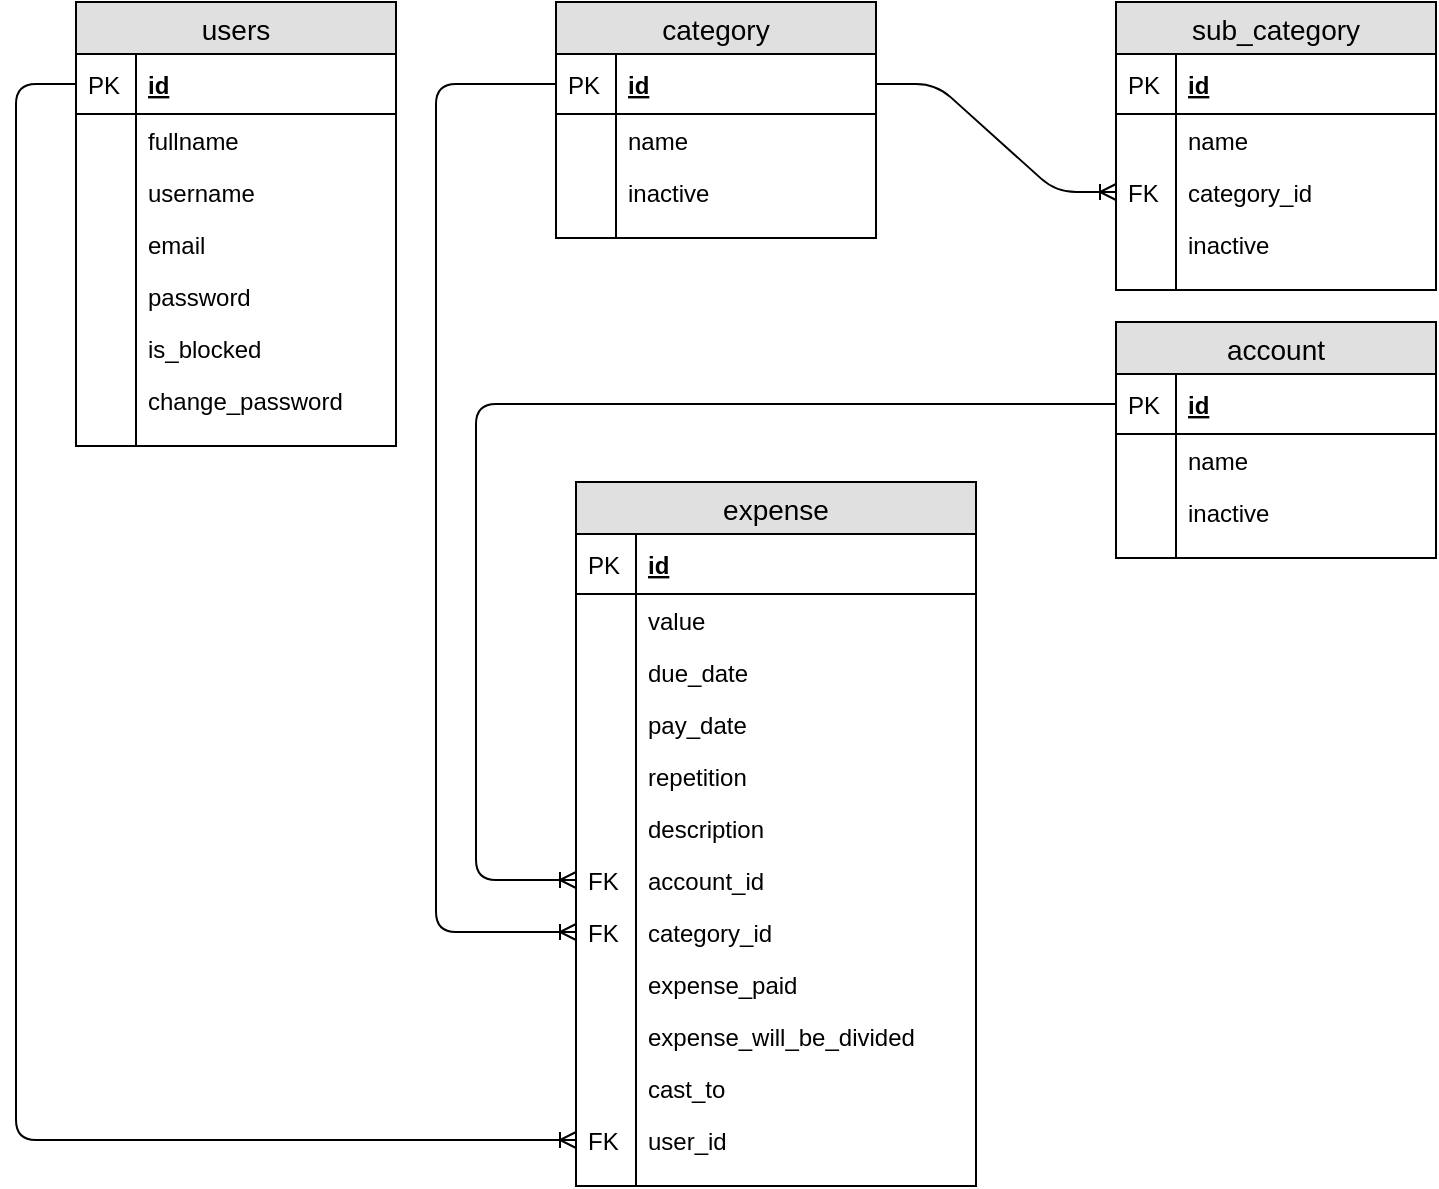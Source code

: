 <mxfile version="12.5.1" type="device"><diagram name="Page-1" id="2ca16b54-16f6-2749-3443-fa8db7711227"><mxGraphModel dx="1422" dy="794" grid="1" gridSize="10" guides="1" tooltips="1" connect="1" arrows="1" fold="1" page="1" pageScale="1" pageWidth="1100" pageHeight="850" background="#ffffff" math="0" shadow="0"><root><mxCell id="0"/><mxCell id="1" parent="0"/><mxCell id="CyD0DCaUjsTT8ds9K2TB-15" value="users" style="swimlane;fontStyle=0;childLayout=stackLayout;horizontal=1;startSize=26;fillColor=#e0e0e0;horizontalStack=0;resizeParent=1;resizeParentMax=0;resizeLast=0;collapsible=1;marginBottom=0;swimlaneFillColor=#ffffff;align=center;fontSize=14;" vertex="1" parent="1"><mxGeometry x="80" y="40" width="160" height="222" as="geometry"/></mxCell><mxCell id="CyD0DCaUjsTT8ds9K2TB-16" value="id" style="shape=partialRectangle;top=0;left=0;right=0;bottom=1;align=left;verticalAlign=middle;fillColor=none;spacingLeft=34;spacingRight=4;overflow=hidden;rotatable=0;points=[[0,0.5],[1,0.5]];portConstraint=eastwest;dropTarget=0;fontStyle=5;fontSize=12;" vertex="1" parent="CyD0DCaUjsTT8ds9K2TB-15"><mxGeometry y="26" width="160" height="30" as="geometry"/></mxCell><mxCell id="CyD0DCaUjsTT8ds9K2TB-17" value="PK" style="shape=partialRectangle;top=0;left=0;bottom=0;fillColor=none;align=left;verticalAlign=middle;spacingLeft=4;spacingRight=4;overflow=hidden;rotatable=0;points=[];portConstraint=eastwest;part=1;fontSize=12;" vertex="1" connectable="0" parent="CyD0DCaUjsTT8ds9K2TB-16"><mxGeometry width="30" height="30" as="geometry"/></mxCell><mxCell id="CyD0DCaUjsTT8ds9K2TB-18" value="fullname" style="shape=partialRectangle;top=0;left=0;right=0;bottom=0;align=left;verticalAlign=top;fillColor=none;spacingLeft=34;spacingRight=4;overflow=hidden;rotatable=0;points=[[0,0.5],[1,0.5]];portConstraint=eastwest;dropTarget=0;fontSize=12;" vertex="1" parent="CyD0DCaUjsTT8ds9K2TB-15"><mxGeometry y="56" width="160" height="26" as="geometry"/></mxCell><mxCell id="CyD0DCaUjsTT8ds9K2TB-19" value="" style="shape=partialRectangle;top=0;left=0;bottom=0;fillColor=none;align=left;verticalAlign=top;spacingLeft=4;spacingRight=4;overflow=hidden;rotatable=0;points=[];portConstraint=eastwest;part=1;fontSize=12;" vertex="1" connectable="0" parent="CyD0DCaUjsTT8ds9K2TB-18"><mxGeometry width="30" height="26" as="geometry"/></mxCell><mxCell id="CyD0DCaUjsTT8ds9K2TB-20" value="username" style="shape=partialRectangle;top=0;left=0;right=0;bottom=0;align=left;verticalAlign=top;fillColor=none;spacingLeft=34;spacingRight=4;overflow=hidden;rotatable=0;points=[[0,0.5],[1,0.5]];portConstraint=eastwest;dropTarget=0;fontSize=12;" vertex="1" parent="CyD0DCaUjsTT8ds9K2TB-15"><mxGeometry y="82" width="160" height="26" as="geometry"/></mxCell><mxCell id="CyD0DCaUjsTT8ds9K2TB-21" value="" style="shape=partialRectangle;top=0;left=0;bottom=0;fillColor=none;align=left;verticalAlign=top;spacingLeft=4;spacingRight=4;overflow=hidden;rotatable=0;points=[];portConstraint=eastwest;part=1;fontSize=12;" vertex="1" connectable="0" parent="CyD0DCaUjsTT8ds9K2TB-20"><mxGeometry width="30" height="26" as="geometry"/></mxCell><mxCell id="CyD0DCaUjsTT8ds9K2TB-22" value="email" style="shape=partialRectangle;top=0;left=0;right=0;bottom=0;align=left;verticalAlign=top;fillColor=none;spacingLeft=34;spacingRight=4;overflow=hidden;rotatable=0;points=[[0,0.5],[1,0.5]];portConstraint=eastwest;dropTarget=0;fontSize=12;" vertex="1" parent="CyD0DCaUjsTT8ds9K2TB-15"><mxGeometry y="108" width="160" height="26" as="geometry"/></mxCell><mxCell id="CyD0DCaUjsTT8ds9K2TB-23" value="" style="shape=partialRectangle;top=0;left=0;bottom=0;fillColor=none;align=left;verticalAlign=top;spacingLeft=4;spacingRight=4;overflow=hidden;rotatable=0;points=[];portConstraint=eastwest;part=1;fontSize=12;" vertex="1" connectable="0" parent="CyD0DCaUjsTT8ds9K2TB-22"><mxGeometry width="30" height="26" as="geometry"/></mxCell><mxCell id="CyD0DCaUjsTT8ds9K2TB-32" value="password" style="shape=partialRectangle;top=0;left=0;right=0;bottom=0;align=left;verticalAlign=top;fillColor=none;spacingLeft=34;spacingRight=4;overflow=hidden;rotatable=0;points=[[0,0.5],[1,0.5]];portConstraint=eastwest;dropTarget=0;fontSize=12;" vertex="1" parent="CyD0DCaUjsTT8ds9K2TB-15"><mxGeometry y="134" width="160" height="26" as="geometry"/></mxCell><mxCell id="CyD0DCaUjsTT8ds9K2TB-33" value="" style="shape=partialRectangle;top=0;left=0;bottom=0;fillColor=none;align=left;verticalAlign=top;spacingLeft=4;spacingRight=4;overflow=hidden;rotatable=0;points=[];portConstraint=eastwest;part=1;fontSize=12;" vertex="1" connectable="0" parent="CyD0DCaUjsTT8ds9K2TB-32"><mxGeometry width="30" height="26" as="geometry"/></mxCell><mxCell id="CyD0DCaUjsTT8ds9K2TB-34" value="is_blocked" style="shape=partialRectangle;top=0;left=0;right=0;bottom=0;align=left;verticalAlign=top;fillColor=none;spacingLeft=34;spacingRight=4;overflow=hidden;rotatable=0;points=[[0,0.5],[1,0.5]];portConstraint=eastwest;dropTarget=0;fontSize=12;" vertex="1" parent="CyD0DCaUjsTT8ds9K2TB-15"><mxGeometry y="160" width="160" height="26" as="geometry"/></mxCell><mxCell id="CyD0DCaUjsTT8ds9K2TB-35" value="" style="shape=partialRectangle;top=0;left=0;bottom=0;fillColor=none;align=left;verticalAlign=top;spacingLeft=4;spacingRight=4;overflow=hidden;rotatable=0;points=[];portConstraint=eastwest;part=1;fontSize=12;" vertex="1" connectable="0" parent="CyD0DCaUjsTT8ds9K2TB-34"><mxGeometry width="30" height="26" as="geometry"/></mxCell><mxCell id="CyD0DCaUjsTT8ds9K2TB-36" value="change_password" style="shape=partialRectangle;top=0;left=0;right=0;bottom=0;align=left;verticalAlign=top;fillColor=none;spacingLeft=34;spacingRight=4;overflow=hidden;rotatable=0;points=[[0,0.5],[1,0.5]];portConstraint=eastwest;dropTarget=0;fontSize=12;" vertex="1" parent="CyD0DCaUjsTT8ds9K2TB-15"><mxGeometry y="186" width="160" height="26" as="geometry"/></mxCell><mxCell id="CyD0DCaUjsTT8ds9K2TB-37" value="" style="shape=partialRectangle;top=0;left=0;bottom=0;fillColor=none;align=left;verticalAlign=top;spacingLeft=4;spacingRight=4;overflow=hidden;rotatable=0;points=[];portConstraint=eastwest;part=1;fontSize=12;" vertex="1" connectable="0" parent="CyD0DCaUjsTT8ds9K2TB-36"><mxGeometry width="30" height="26" as="geometry"/></mxCell><mxCell id="CyD0DCaUjsTT8ds9K2TB-24" value="" style="shape=partialRectangle;top=0;left=0;right=0;bottom=0;align=left;verticalAlign=top;fillColor=none;spacingLeft=34;spacingRight=4;overflow=hidden;rotatable=0;points=[[0,0.5],[1,0.5]];portConstraint=eastwest;dropTarget=0;fontSize=12;" vertex="1" parent="CyD0DCaUjsTT8ds9K2TB-15"><mxGeometry y="212" width="160" height="10" as="geometry"/></mxCell><mxCell id="CyD0DCaUjsTT8ds9K2TB-25" value="" style="shape=partialRectangle;top=0;left=0;bottom=0;fillColor=none;align=left;verticalAlign=top;spacingLeft=4;spacingRight=4;overflow=hidden;rotatable=0;points=[];portConstraint=eastwest;part=1;fontSize=12;" vertex="1" connectable="0" parent="CyD0DCaUjsTT8ds9K2TB-24"><mxGeometry width="30" height="10" as="geometry"/></mxCell><mxCell id="CyD0DCaUjsTT8ds9K2TB-38" value="category" style="swimlane;fontStyle=0;childLayout=stackLayout;horizontal=1;startSize=26;fillColor=#e0e0e0;horizontalStack=0;resizeParent=1;resizeParentMax=0;resizeLast=0;collapsible=1;marginBottom=0;swimlaneFillColor=#ffffff;align=center;fontSize=14;" vertex="1" parent="1"><mxGeometry x="320" y="40" width="160" height="118" as="geometry"/></mxCell><mxCell id="CyD0DCaUjsTT8ds9K2TB-39" value="id" style="shape=partialRectangle;top=0;left=0;right=0;bottom=1;align=left;verticalAlign=middle;fillColor=none;spacingLeft=34;spacingRight=4;overflow=hidden;rotatable=0;points=[[0,0.5],[1,0.5]];portConstraint=eastwest;dropTarget=0;fontStyle=5;fontSize=12;" vertex="1" parent="CyD0DCaUjsTT8ds9K2TB-38"><mxGeometry y="26" width="160" height="30" as="geometry"/></mxCell><mxCell id="CyD0DCaUjsTT8ds9K2TB-40" value="PK" style="shape=partialRectangle;top=0;left=0;bottom=0;fillColor=none;align=left;verticalAlign=middle;spacingLeft=4;spacingRight=4;overflow=hidden;rotatable=0;points=[];portConstraint=eastwest;part=1;fontSize=12;" vertex="1" connectable="0" parent="CyD0DCaUjsTT8ds9K2TB-39"><mxGeometry width="30" height="30" as="geometry"/></mxCell><mxCell id="CyD0DCaUjsTT8ds9K2TB-41" value="name" style="shape=partialRectangle;top=0;left=0;right=0;bottom=0;align=left;verticalAlign=top;fillColor=none;spacingLeft=34;spacingRight=4;overflow=hidden;rotatable=0;points=[[0,0.5],[1,0.5]];portConstraint=eastwest;dropTarget=0;fontSize=12;" vertex="1" parent="CyD0DCaUjsTT8ds9K2TB-38"><mxGeometry y="56" width="160" height="26" as="geometry"/></mxCell><mxCell id="CyD0DCaUjsTT8ds9K2TB-42" value="" style="shape=partialRectangle;top=0;left=0;bottom=0;fillColor=none;align=left;verticalAlign=top;spacingLeft=4;spacingRight=4;overflow=hidden;rotatable=0;points=[];portConstraint=eastwest;part=1;fontSize=12;" vertex="1" connectable="0" parent="CyD0DCaUjsTT8ds9K2TB-41"><mxGeometry width="30" height="26" as="geometry"/></mxCell><mxCell id="CyD0DCaUjsTT8ds9K2TB-73" value="inactive" style="shape=partialRectangle;top=0;left=0;right=0;bottom=0;align=left;verticalAlign=top;fillColor=none;spacingLeft=34;spacingRight=4;overflow=hidden;rotatable=0;points=[[0,0.5],[1,0.5]];portConstraint=eastwest;dropTarget=0;fontSize=12;" vertex="1" parent="CyD0DCaUjsTT8ds9K2TB-38"><mxGeometry y="82" width="160" height="26" as="geometry"/></mxCell><mxCell id="CyD0DCaUjsTT8ds9K2TB-74" value="" style="shape=partialRectangle;top=0;left=0;bottom=0;fillColor=none;align=left;verticalAlign=top;spacingLeft=4;spacingRight=4;overflow=hidden;rotatable=0;points=[];portConstraint=eastwest;part=1;fontSize=12;" vertex="1" connectable="0" parent="CyD0DCaUjsTT8ds9K2TB-73"><mxGeometry width="30" height="26" as="geometry"/></mxCell><mxCell id="CyD0DCaUjsTT8ds9K2TB-47" value="" style="shape=partialRectangle;top=0;left=0;right=0;bottom=0;align=left;verticalAlign=top;fillColor=none;spacingLeft=34;spacingRight=4;overflow=hidden;rotatable=0;points=[[0,0.5],[1,0.5]];portConstraint=eastwest;dropTarget=0;fontSize=12;" vertex="1" parent="CyD0DCaUjsTT8ds9K2TB-38"><mxGeometry y="108" width="160" height="10" as="geometry"/></mxCell><mxCell id="CyD0DCaUjsTT8ds9K2TB-48" value="" style="shape=partialRectangle;top=0;left=0;bottom=0;fillColor=none;align=left;verticalAlign=top;spacingLeft=4;spacingRight=4;overflow=hidden;rotatable=0;points=[];portConstraint=eastwest;part=1;fontSize=12;" vertex="1" connectable="0" parent="CyD0DCaUjsTT8ds9K2TB-47"><mxGeometry width="30" height="10" as="geometry"/></mxCell><mxCell id="CyD0DCaUjsTT8ds9K2TB-49" value="sub_category" style="swimlane;fontStyle=0;childLayout=stackLayout;horizontal=1;startSize=26;fillColor=#e0e0e0;horizontalStack=0;resizeParent=1;resizeParentMax=0;resizeLast=0;collapsible=1;marginBottom=0;swimlaneFillColor=#ffffff;align=center;fontSize=14;" vertex="1" parent="1"><mxGeometry x="600" y="40" width="160" height="144" as="geometry"/></mxCell><mxCell id="CyD0DCaUjsTT8ds9K2TB-50" value="id" style="shape=partialRectangle;top=0;left=0;right=0;bottom=1;align=left;verticalAlign=middle;fillColor=none;spacingLeft=34;spacingRight=4;overflow=hidden;rotatable=0;points=[[0,0.5],[1,0.5]];portConstraint=eastwest;dropTarget=0;fontStyle=5;fontSize=12;" vertex="1" parent="CyD0DCaUjsTT8ds9K2TB-49"><mxGeometry y="26" width="160" height="30" as="geometry"/></mxCell><mxCell id="CyD0DCaUjsTT8ds9K2TB-51" value="PK" style="shape=partialRectangle;top=0;left=0;bottom=0;fillColor=none;align=left;verticalAlign=middle;spacingLeft=4;spacingRight=4;overflow=hidden;rotatable=0;points=[];portConstraint=eastwest;part=1;fontSize=12;" vertex="1" connectable="0" parent="CyD0DCaUjsTT8ds9K2TB-50"><mxGeometry width="30" height="30" as="geometry"/></mxCell><mxCell id="CyD0DCaUjsTT8ds9K2TB-52" value="name" style="shape=partialRectangle;top=0;left=0;right=0;bottom=0;align=left;verticalAlign=top;fillColor=none;spacingLeft=34;spacingRight=4;overflow=hidden;rotatable=0;points=[[0,0.5],[1,0.5]];portConstraint=eastwest;dropTarget=0;fontSize=12;" vertex="1" parent="CyD0DCaUjsTT8ds9K2TB-49"><mxGeometry y="56" width="160" height="26" as="geometry"/></mxCell><mxCell id="CyD0DCaUjsTT8ds9K2TB-53" value="" style="shape=partialRectangle;top=0;left=0;bottom=0;fillColor=none;align=left;verticalAlign=top;spacingLeft=4;spacingRight=4;overflow=hidden;rotatable=0;points=[];portConstraint=eastwest;part=1;fontSize=12;" vertex="1" connectable="0" parent="CyD0DCaUjsTT8ds9K2TB-52"><mxGeometry width="30" height="26" as="geometry"/></mxCell><mxCell id="CyD0DCaUjsTT8ds9K2TB-54" value="category_id" style="shape=partialRectangle;top=0;left=0;right=0;bottom=0;align=left;verticalAlign=top;fillColor=none;spacingLeft=34;spacingRight=4;overflow=hidden;rotatable=0;points=[[0,0.5],[1,0.5]];portConstraint=eastwest;dropTarget=0;fontSize=12;" vertex="1" parent="CyD0DCaUjsTT8ds9K2TB-49"><mxGeometry y="82" width="160" height="26" as="geometry"/></mxCell><mxCell id="CyD0DCaUjsTT8ds9K2TB-55" value="FK" style="shape=partialRectangle;top=0;left=0;bottom=0;fillColor=none;align=left;verticalAlign=top;spacingLeft=4;spacingRight=4;overflow=hidden;rotatable=0;points=[];portConstraint=eastwest;part=1;fontSize=12;" vertex="1" connectable="0" parent="CyD0DCaUjsTT8ds9K2TB-54"><mxGeometry width="30" height="26" as="geometry"/></mxCell><mxCell id="CyD0DCaUjsTT8ds9K2TB-75" value="inactive" style="shape=partialRectangle;top=0;left=0;right=0;bottom=0;align=left;verticalAlign=top;fillColor=none;spacingLeft=34;spacingRight=4;overflow=hidden;rotatable=0;points=[[0,0.5],[1,0.5]];portConstraint=eastwest;dropTarget=0;fontSize=12;" vertex="1" parent="CyD0DCaUjsTT8ds9K2TB-49"><mxGeometry y="108" width="160" height="26" as="geometry"/></mxCell><mxCell id="CyD0DCaUjsTT8ds9K2TB-76" value="" style="shape=partialRectangle;top=0;left=0;bottom=0;fillColor=none;align=left;verticalAlign=top;spacingLeft=4;spacingRight=4;overflow=hidden;rotatable=0;points=[];portConstraint=eastwest;part=1;fontSize=12;" vertex="1" connectable="0" parent="CyD0DCaUjsTT8ds9K2TB-75"><mxGeometry width="30" height="26" as="geometry"/></mxCell><mxCell id="CyD0DCaUjsTT8ds9K2TB-58" value="" style="shape=partialRectangle;top=0;left=0;right=0;bottom=0;align=left;verticalAlign=top;fillColor=none;spacingLeft=34;spacingRight=4;overflow=hidden;rotatable=0;points=[[0,0.5],[1,0.5]];portConstraint=eastwest;dropTarget=0;fontSize=12;" vertex="1" parent="CyD0DCaUjsTT8ds9K2TB-49"><mxGeometry y="134" width="160" height="10" as="geometry"/></mxCell><mxCell id="CyD0DCaUjsTT8ds9K2TB-59" value="" style="shape=partialRectangle;top=0;left=0;bottom=0;fillColor=none;align=left;verticalAlign=top;spacingLeft=4;spacingRight=4;overflow=hidden;rotatable=0;points=[];portConstraint=eastwest;part=1;fontSize=12;" vertex="1" connectable="0" parent="CyD0DCaUjsTT8ds9K2TB-58"><mxGeometry width="30" height="10" as="geometry"/></mxCell><mxCell id="CyD0DCaUjsTT8ds9K2TB-61" value="" style="edgeStyle=entityRelationEdgeStyle;fontSize=12;html=1;endArrow=ERoneToMany;entryX=0;entryY=0.5;entryDx=0;entryDy=0;exitX=1;exitY=0.5;exitDx=0;exitDy=0;" edge="1" parent="1" source="CyD0DCaUjsTT8ds9K2TB-39" target="CyD0DCaUjsTT8ds9K2TB-54"><mxGeometry width="100" height="100" relative="1" as="geometry"><mxPoint x="40" y="390" as="sourcePoint"/><mxPoint x="140" y="290" as="targetPoint"/></mxGeometry></mxCell><mxCell id="CyD0DCaUjsTT8ds9K2TB-62" value="account" style="swimlane;fontStyle=0;childLayout=stackLayout;horizontal=1;startSize=26;fillColor=#e0e0e0;horizontalStack=0;resizeParent=1;resizeParentMax=0;resizeLast=0;collapsible=1;marginBottom=0;swimlaneFillColor=#ffffff;align=center;fontSize=14;" vertex="1" parent="1"><mxGeometry x="600" y="200" width="160" height="118" as="geometry"/></mxCell><mxCell id="CyD0DCaUjsTT8ds9K2TB-63" value="id" style="shape=partialRectangle;top=0;left=0;right=0;bottom=1;align=left;verticalAlign=middle;fillColor=none;spacingLeft=34;spacingRight=4;overflow=hidden;rotatable=0;points=[[0,0.5],[1,0.5]];portConstraint=eastwest;dropTarget=0;fontStyle=5;fontSize=12;" vertex="1" parent="CyD0DCaUjsTT8ds9K2TB-62"><mxGeometry y="26" width="160" height="30" as="geometry"/></mxCell><mxCell id="CyD0DCaUjsTT8ds9K2TB-64" value="PK" style="shape=partialRectangle;top=0;left=0;bottom=0;fillColor=none;align=left;verticalAlign=middle;spacingLeft=4;spacingRight=4;overflow=hidden;rotatable=0;points=[];portConstraint=eastwest;part=1;fontSize=12;" vertex="1" connectable="0" parent="CyD0DCaUjsTT8ds9K2TB-63"><mxGeometry width="30" height="30" as="geometry"/></mxCell><mxCell id="CyD0DCaUjsTT8ds9K2TB-65" value="name" style="shape=partialRectangle;top=0;left=0;right=0;bottom=0;align=left;verticalAlign=top;fillColor=none;spacingLeft=34;spacingRight=4;overflow=hidden;rotatable=0;points=[[0,0.5],[1,0.5]];portConstraint=eastwest;dropTarget=0;fontSize=12;" vertex="1" parent="CyD0DCaUjsTT8ds9K2TB-62"><mxGeometry y="56" width="160" height="26" as="geometry"/></mxCell><mxCell id="CyD0DCaUjsTT8ds9K2TB-66" value="" style="shape=partialRectangle;top=0;left=0;bottom=0;fillColor=none;align=left;verticalAlign=top;spacingLeft=4;spacingRight=4;overflow=hidden;rotatable=0;points=[];portConstraint=eastwest;part=1;fontSize=12;" vertex="1" connectable="0" parent="CyD0DCaUjsTT8ds9K2TB-65"><mxGeometry width="30" height="26" as="geometry"/></mxCell><mxCell id="CyD0DCaUjsTT8ds9K2TB-67" value="inactive" style="shape=partialRectangle;top=0;left=0;right=0;bottom=0;align=left;verticalAlign=top;fillColor=none;spacingLeft=34;spacingRight=4;overflow=hidden;rotatable=0;points=[[0,0.5],[1,0.5]];portConstraint=eastwest;dropTarget=0;fontSize=12;" vertex="1" parent="CyD0DCaUjsTT8ds9K2TB-62"><mxGeometry y="82" width="160" height="26" as="geometry"/></mxCell><mxCell id="CyD0DCaUjsTT8ds9K2TB-68" value="" style="shape=partialRectangle;top=0;left=0;bottom=0;fillColor=none;align=left;verticalAlign=top;spacingLeft=4;spacingRight=4;overflow=hidden;rotatable=0;points=[];portConstraint=eastwest;part=1;fontSize=12;" vertex="1" connectable="0" parent="CyD0DCaUjsTT8ds9K2TB-67"><mxGeometry width="30" height="26" as="geometry"/></mxCell><mxCell id="CyD0DCaUjsTT8ds9K2TB-71" value="" style="shape=partialRectangle;top=0;left=0;right=0;bottom=0;align=left;verticalAlign=top;fillColor=none;spacingLeft=34;spacingRight=4;overflow=hidden;rotatable=0;points=[[0,0.5],[1,0.5]];portConstraint=eastwest;dropTarget=0;fontSize=12;" vertex="1" parent="CyD0DCaUjsTT8ds9K2TB-62"><mxGeometry y="108" width="160" height="10" as="geometry"/></mxCell><mxCell id="CyD0DCaUjsTT8ds9K2TB-72" value="" style="shape=partialRectangle;top=0;left=0;bottom=0;fillColor=none;align=left;verticalAlign=top;spacingLeft=4;spacingRight=4;overflow=hidden;rotatable=0;points=[];portConstraint=eastwest;part=1;fontSize=12;" vertex="1" connectable="0" parent="CyD0DCaUjsTT8ds9K2TB-71"><mxGeometry width="30" height="10" as="geometry"/></mxCell><mxCell id="CyD0DCaUjsTT8ds9K2TB-77" value="expense" style="swimlane;fontStyle=0;childLayout=stackLayout;horizontal=1;startSize=26;fillColor=#e0e0e0;horizontalStack=0;resizeParent=1;resizeParentMax=0;resizeLast=0;collapsible=1;marginBottom=0;swimlaneFillColor=#ffffff;align=center;fontSize=14;" vertex="1" parent="1"><mxGeometry x="330" y="280" width="200" height="352" as="geometry"/></mxCell><mxCell id="CyD0DCaUjsTT8ds9K2TB-78" value="id" style="shape=partialRectangle;top=0;left=0;right=0;bottom=1;align=left;verticalAlign=middle;fillColor=none;spacingLeft=34;spacingRight=4;overflow=hidden;rotatable=0;points=[[0,0.5],[1,0.5]];portConstraint=eastwest;dropTarget=0;fontStyle=5;fontSize=12;" vertex="1" parent="CyD0DCaUjsTT8ds9K2TB-77"><mxGeometry y="26" width="200" height="30" as="geometry"/></mxCell><mxCell id="CyD0DCaUjsTT8ds9K2TB-79" value="PK" style="shape=partialRectangle;top=0;left=0;bottom=0;fillColor=none;align=left;verticalAlign=middle;spacingLeft=4;spacingRight=4;overflow=hidden;rotatable=0;points=[];portConstraint=eastwest;part=1;fontSize=12;" vertex="1" connectable="0" parent="CyD0DCaUjsTT8ds9K2TB-78"><mxGeometry width="30" height="30" as="geometry"/></mxCell><mxCell id="CyD0DCaUjsTT8ds9K2TB-80" value="value" style="shape=partialRectangle;top=0;left=0;right=0;bottom=0;align=left;verticalAlign=top;fillColor=none;spacingLeft=34;spacingRight=4;overflow=hidden;rotatable=0;points=[[0,0.5],[1,0.5]];portConstraint=eastwest;dropTarget=0;fontSize=12;" vertex="1" parent="CyD0DCaUjsTT8ds9K2TB-77"><mxGeometry y="56" width="200" height="26" as="geometry"/></mxCell><mxCell id="CyD0DCaUjsTT8ds9K2TB-81" value="" style="shape=partialRectangle;top=0;left=0;bottom=0;fillColor=none;align=left;verticalAlign=top;spacingLeft=4;spacingRight=4;overflow=hidden;rotatable=0;points=[];portConstraint=eastwest;part=1;fontSize=12;" vertex="1" connectable="0" parent="CyD0DCaUjsTT8ds9K2TB-80"><mxGeometry width="30" height="26" as="geometry"/></mxCell><mxCell id="CyD0DCaUjsTT8ds9K2TB-82" value="due_date" style="shape=partialRectangle;top=0;left=0;right=0;bottom=0;align=left;verticalAlign=top;fillColor=none;spacingLeft=34;spacingRight=4;overflow=hidden;rotatable=0;points=[[0,0.5],[1,0.5]];portConstraint=eastwest;dropTarget=0;fontSize=12;" vertex="1" parent="CyD0DCaUjsTT8ds9K2TB-77"><mxGeometry y="82" width="200" height="26" as="geometry"/></mxCell><mxCell id="CyD0DCaUjsTT8ds9K2TB-83" value="" style="shape=partialRectangle;top=0;left=0;bottom=0;fillColor=none;align=left;verticalAlign=top;spacingLeft=4;spacingRight=4;overflow=hidden;rotatable=0;points=[];portConstraint=eastwest;part=1;fontSize=12;" vertex="1" connectable="0" parent="CyD0DCaUjsTT8ds9K2TB-82"><mxGeometry width="30" height="26" as="geometry"/></mxCell><mxCell id="CyD0DCaUjsTT8ds9K2TB-84" value="pay_date" style="shape=partialRectangle;top=0;left=0;right=0;bottom=0;align=left;verticalAlign=top;fillColor=none;spacingLeft=34;spacingRight=4;overflow=hidden;rotatable=0;points=[[0,0.5],[1,0.5]];portConstraint=eastwest;dropTarget=0;fontSize=12;" vertex="1" parent="CyD0DCaUjsTT8ds9K2TB-77"><mxGeometry y="108" width="200" height="26" as="geometry"/></mxCell><mxCell id="CyD0DCaUjsTT8ds9K2TB-85" value="" style="shape=partialRectangle;top=0;left=0;bottom=0;fillColor=none;align=left;verticalAlign=top;spacingLeft=4;spacingRight=4;overflow=hidden;rotatable=0;points=[];portConstraint=eastwest;part=1;fontSize=12;" vertex="1" connectable="0" parent="CyD0DCaUjsTT8ds9K2TB-84"><mxGeometry width="30" height="26" as="geometry"/></mxCell><mxCell id="CyD0DCaUjsTT8ds9K2TB-88" value="repetition" style="shape=partialRectangle;top=0;left=0;right=0;bottom=0;align=left;verticalAlign=top;fillColor=none;spacingLeft=34;spacingRight=4;overflow=hidden;rotatable=0;points=[[0,0.5],[1,0.5]];portConstraint=eastwest;dropTarget=0;fontSize=12;" vertex="1" parent="CyD0DCaUjsTT8ds9K2TB-77"><mxGeometry y="134" width="200" height="26" as="geometry"/></mxCell><mxCell id="CyD0DCaUjsTT8ds9K2TB-89" value="" style="shape=partialRectangle;top=0;left=0;bottom=0;fillColor=none;align=left;verticalAlign=top;spacingLeft=4;spacingRight=4;overflow=hidden;rotatable=0;points=[];portConstraint=eastwest;part=1;fontSize=12;" vertex="1" connectable="0" parent="CyD0DCaUjsTT8ds9K2TB-88"><mxGeometry width="30" height="26" as="geometry"/></mxCell><mxCell id="CyD0DCaUjsTT8ds9K2TB-90" value="description" style="shape=partialRectangle;top=0;left=0;right=0;bottom=0;align=left;verticalAlign=top;fillColor=none;spacingLeft=34;spacingRight=4;overflow=hidden;rotatable=0;points=[[0,0.5],[1,0.5]];portConstraint=eastwest;dropTarget=0;fontSize=12;" vertex="1" parent="CyD0DCaUjsTT8ds9K2TB-77"><mxGeometry y="160" width="200" height="26" as="geometry"/></mxCell><mxCell id="CyD0DCaUjsTT8ds9K2TB-91" value="" style="shape=partialRectangle;top=0;left=0;bottom=0;fillColor=none;align=left;verticalAlign=top;spacingLeft=4;spacingRight=4;overflow=hidden;rotatable=0;points=[];portConstraint=eastwest;part=1;fontSize=12;" vertex="1" connectable="0" parent="CyD0DCaUjsTT8ds9K2TB-90"><mxGeometry width="30" height="26" as="geometry"/></mxCell><mxCell id="CyD0DCaUjsTT8ds9K2TB-92" value="account_id" style="shape=partialRectangle;top=0;left=0;right=0;bottom=0;align=left;verticalAlign=top;fillColor=none;spacingLeft=34;spacingRight=4;overflow=hidden;rotatable=0;points=[[0,0.5],[1,0.5]];portConstraint=eastwest;dropTarget=0;fontSize=12;" vertex="1" parent="CyD0DCaUjsTT8ds9K2TB-77"><mxGeometry y="186" width="200" height="26" as="geometry"/></mxCell><mxCell id="CyD0DCaUjsTT8ds9K2TB-93" value="FK" style="shape=partialRectangle;top=0;left=0;bottom=0;fillColor=none;align=left;verticalAlign=top;spacingLeft=4;spacingRight=4;overflow=hidden;rotatable=0;points=[];portConstraint=eastwest;part=1;fontSize=12;" vertex="1" connectable="0" parent="CyD0DCaUjsTT8ds9K2TB-92"><mxGeometry width="30" height="26" as="geometry"/></mxCell><mxCell id="CyD0DCaUjsTT8ds9K2TB-94" value="category_id" style="shape=partialRectangle;top=0;left=0;right=0;bottom=0;align=left;verticalAlign=top;fillColor=none;spacingLeft=34;spacingRight=4;overflow=hidden;rotatable=0;points=[[0,0.5],[1,0.5]];portConstraint=eastwest;dropTarget=0;fontSize=12;" vertex="1" parent="CyD0DCaUjsTT8ds9K2TB-77"><mxGeometry y="212" width="200" height="26" as="geometry"/></mxCell><mxCell id="CyD0DCaUjsTT8ds9K2TB-95" value="FK" style="shape=partialRectangle;top=0;left=0;bottom=0;fillColor=none;align=left;verticalAlign=top;spacingLeft=4;spacingRight=4;overflow=hidden;rotatable=0;points=[];portConstraint=eastwest;part=1;fontSize=12;" vertex="1" connectable="0" parent="CyD0DCaUjsTT8ds9K2TB-94"><mxGeometry width="30" height="26" as="geometry"/></mxCell><mxCell id="CyD0DCaUjsTT8ds9K2TB-96" value="expense_paid" style="shape=partialRectangle;top=0;left=0;right=0;bottom=0;align=left;verticalAlign=top;fillColor=none;spacingLeft=34;spacingRight=4;overflow=hidden;rotatable=0;points=[[0,0.5],[1,0.5]];portConstraint=eastwest;dropTarget=0;fontSize=12;" vertex="1" parent="CyD0DCaUjsTT8ds9K2TB-77"><mxGeometry y="238" width="200" height="26" as="geometry"/></mxCell><mxCell id="CyD0DCaUjsTT8ds9K2TB-97" value="" style="shape=partialRectangle;top=0;left=0;bottom=0;fillColor=none;align=left;verticalAlign=top;spacingLeft=4;spacingRight=4;overflow=hidden;rotatable=0;points=[];portConstraint=eastwest;part=1;fontSize=12;" vertex="1" connectable="0" parent="CyD0DCaUjsTT8ds9K2TB-96"><mxGeometry width="30" height="26" as="geometry"/></mxCell><mxCell id="CyD0DCaUjsTT8ds9K2TB-98" value="expense_will_be_divided" style="shape=partialRectangle;top=0;left=0;right=0;bottom=0;align=left;verticalAlign=top;fillColor=none;spacingLeft=34;spacingRight=4;overflow=hidden;rotatable=0;points=[[0,0.5],[1,0.5]];portConstraint=eastwest;dropTarget=0;fontSize=12;" vertex="1" parent="CyD0DCaUjsTT8ds9K2TB-77"><mxGeometry y="264" width="200" height="26" as="geometry"/></mxCell><mxCell id="CyD0DCaUjsTT8ds9K2TB-99" value="" style="shape=partialRectangle;top=0;left=0;bottom=0;fillColor=none;align=left;verticalAlign=top;spacingLeft=4;spacingRight=4;overflow=hidden;rotatable=0;points=[];portConstraint=eastwest;part=1;fontSize=12;" vertex="1" connectable="0" parent="CyD0DCaUjsTT8ds9K2TB-98"><mxGeometry width="30" height="26" as="geometry"/></mxCell><mxCell id="CyD0DCaUjsTT8ds9K2TB-100" value="cast_to" style="shape=partialRectangle;top=0;left=0;right=0;bottom=0;align=left;verticalAlign=top;fillColor=none;spacingLeft=34;spacingRight=4;overflow=hidden;rotatable=0;points=[[0,0.5],[1,0.5]];portConstraint=eastwest;dropTarget=0;fontSize=12;" vertex="1" parent="CyD0DCaUjsTT8ds9K2TB-77"><mxGeometry y="290" width="200" height="26" as="geometry"/></mxCell><mxCell id="CyD0DCaUjsTT8ds9K2TB-101" value="" style="shape=partialRectangle;top=0;left=0;bottom=0;fillColor=none;align=left;verticalAlign=top;spacingLeft=4;spacingRight=4;overflow=hidden;rotatable=0;points=[];portConstraint=eastwest;part=1;fontSize=12;" vertex="1" connectable="0" parent="CyD0DCaUjsTT8ds9K2TB-100"><mxGeometry width="30" height="26" as="geometry"/></mxCell><mxCell id="CyD0DCaUjsTT8ds9K2TB-102" value="user_id" style="shape=partialRectangle;top=0;left=0;right=0;bottom=0;align=left;verticalAlign=top;fillColor=none;spacingLeft=34;spacingRight=4;overflow=hidden;rotatable=0;points=[[0,0.5],[1,0.5]];portConstraint=eastwest;dropTarget=0;fontSize=12;" vertex="1" parent="CyD0DCaUjsTT8ds9K2TB-77"><mxGeometry y="316" width="200" height="26" as="geometry"/></mxCell><mxCell id="CyD0DCaUjsTT8ds9K2TB-103" value="FK" style="shape=partialRectangle;top=0;left=0;bottom=0;fillColor=none;align=left;verticalAlign=top;spacingLeft=4;spacingRight=4;overflow=hidden;rotatable=0;points=[];portConstraint=eastwest;part=1;fontSize=12;" vertex="1" connectable="0" parent="CyD0DCaUjsTT8ds9K2TB-102"><mxGeometry width="30" height="26" as="geometry"/></mxCell><mxCell id="CyD0DCaUjsTT8ds9K2TB-86" value="" style="shape=partialRectangle;top=0;left=0;right=0;bottom=0;align=left;verticalAlign=top;fillColor=none;spacingLeft=34;spacingRight=4;overflow=hidden;rotatable=0;points=[[0,0.5],[1,0.5]];portConstraint=eastwest;dropTarget=0;fontSize=12;" vertex="1" parent="CyD0DCaUjsTT8ds9K2TB-77"><mxGeometry y="342" width="200" height="10" as="geometry"/></mxCell><mxCell id="CyD0DCaUjsTT8ds9K2TB-87" value="" style="shape=partialRectangle;top=0;left=0;bottom=0;fillColor=none;align=left;verticalAlign=top;spacingLeft=4;spacingRight=4;overflow=hidden;rotatable=0;points=[];portConstraint=eastwest;part=1;fontSize=12;" vertex="1" connectable="0" parent="CyD0DCaUjsTT8ds9K2TB-86"><mxGeometry width="30" height="10" as="geometry"/></mxCell><mxCell id="CyD0DCaUjsTT8ds9K2TB-111" value="" style="edgeStyle=orthogonalEdgeStyle;fontSize=12;html=1;endArrow=ERoneToMany;exitX=0;exitY=0.5;exitDx=0;exitDy=0;entryX=0;entryY=0.5;entryDx=0;entryDy=0;" edge="1" parent="1" source="CyD0DCaUjsTT8ds9K2TB-63" target="CyD0DCaUjsTT8ds9K2TB-92"><mxGeometry width="100" height="100" relative="1" as="geometry"><mxPoint x="80" y="660" as="sourcePoint"/><mxPoint x="180" y="560" as="targetPoint"/><Array as="points"><mxPoint x="280" y="241"/><mxPoint x="280" y="479"/></Array></mxGeometry></mxCell><mxCell id="CyD0DCaUjsTT8ds9K2TB-112" value="" style="edgeStyle=orthogonalEdgeStyle;fontSize=12;html=1;endArrow=ERoneToMany;exitX=0;exitY=0.5;exitDx=0;exitDy=0;entryX=0;entryY=0.5;entryDx=0;entryDy=0;" edge="1" parent="1" source="CyD0DCaUjsTT8ds9K2TB-39" target="CyD0DCaUjsTT8ds9K2TB-94"><mxGeometry width="100" height="100" relative="1" as="geometry"><mxPoint x="200" y="330" as="sourcePoint"/><mxPoint x="290" y="610" as="targetPoint"/><Array as="points"><mxPoint x="260" y="81"/><mxPoint x="260" y="505"/></Array></mxGeometry></mxCell><mxCell id="CyD0DCaUjsTT8ds9K2TB-113" value="" style="edgeStyle=elbowEdgeStyle;fontSize=12;html=1;endArrow=ERoneToMany;entryX=0;entryY=0.5;entryDx=0;entryDy=0;exitX=0;exitY=0.5;exitDx=0;exitDy=0;" edge="1" parent="1" source="CyD0DCaUjsTT8ds9K2TB-16" target="CyD0DCaUjsTT8ds9K2TB-102"><mxGeometry width="100" height="100" relative="1" as="geometry"><mxPoint x="90" y="430" as="sourcePoint"/><mxPoint x="180" y="650" as="targetPoint"/><Array as="points"><mxPoint x="50" y="340"/></Array></mxGeometry></mxCell></root></mxGraphModel></diagram></mxfile>